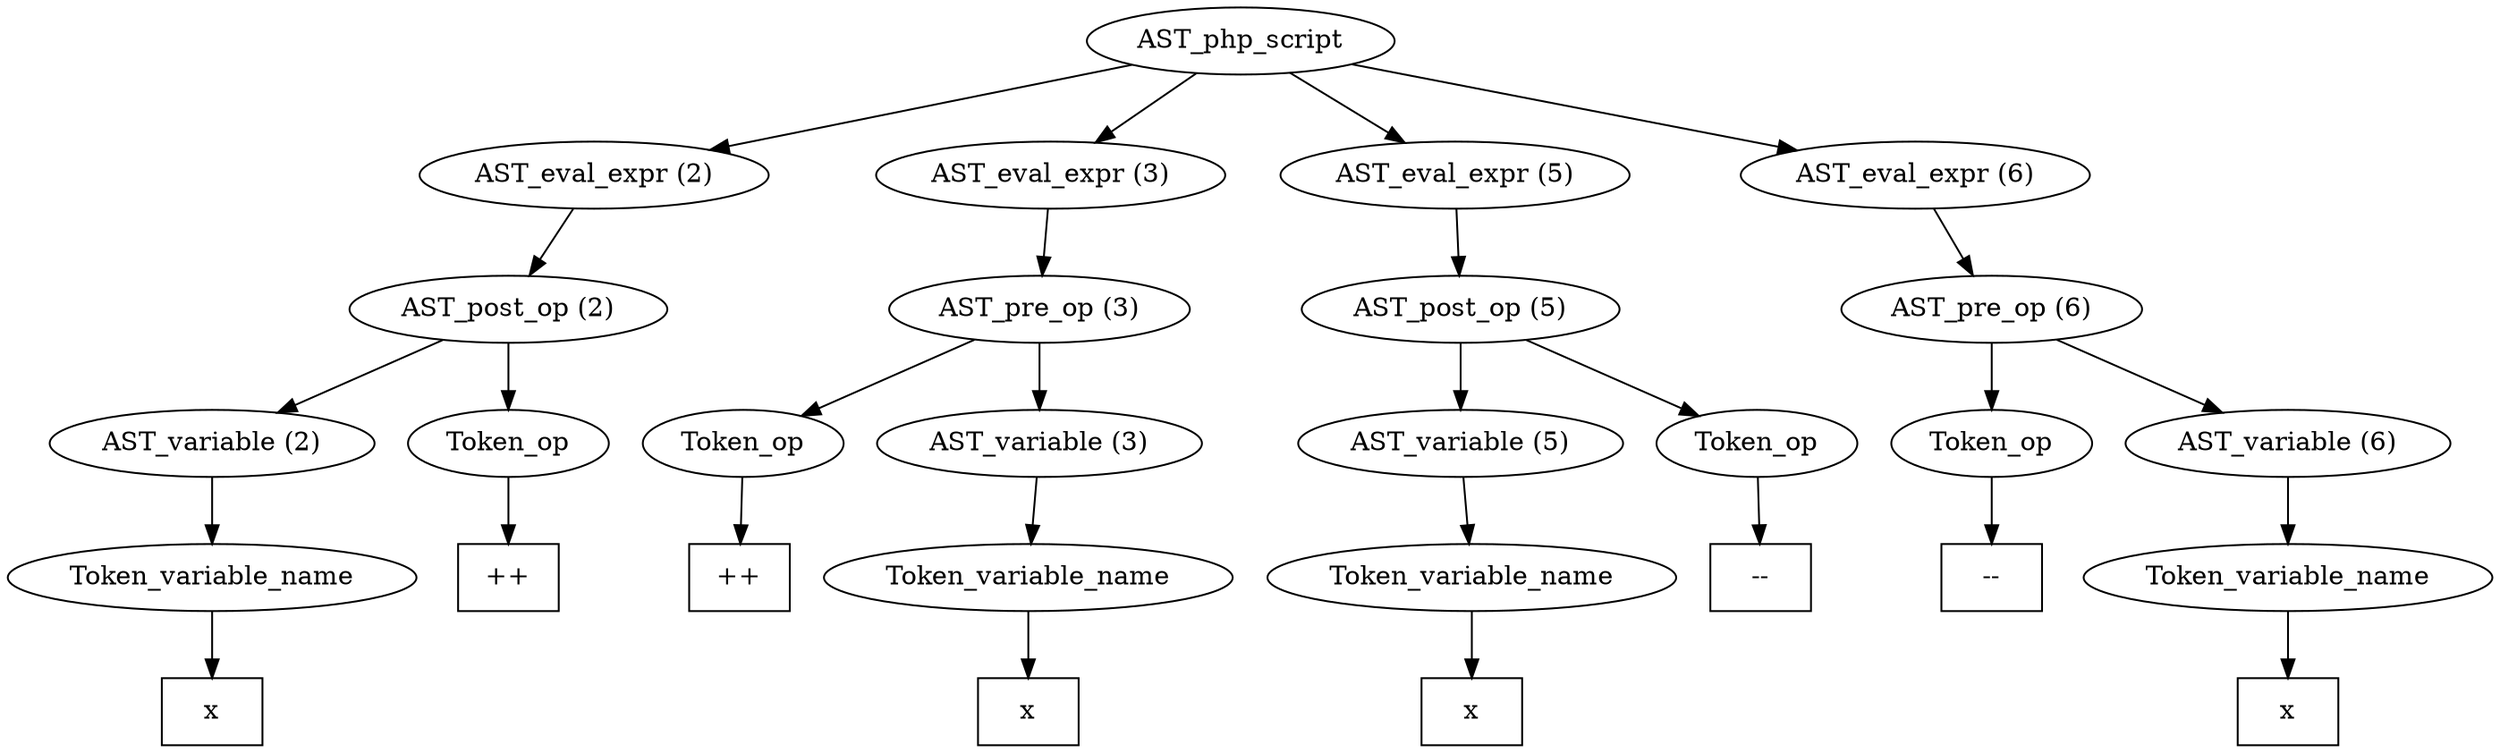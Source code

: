 /*
 * AST in dot format generated by phc -- the PHP compiler
 */

digraph AST {
node_0 [label="AST_php_script"];
node_1 [label="AST_eval_expr (2)"];
node_2 [label="AST_post_op (2)"];
node_3 [label="AST_variable (2)"];
node_4 [label="Token_variable_name"];
node_5 [label="x", shape=box]
node_4 -> node_5;
node_3 -> node_4;
node_6 [label="Token_op"];
node_7 [label="++", shape=box]
node_6 -> node_7;
node_2 -> node_6;
node_2 -> node_3;
node_1 -> node_2;
node_8 [label="AST_eval_expr (3)"];
node_9 [label="AST_pre_op (3)"];
node_10 [label="Token_op"];
node_11 [label="++", shape=box]
node_10 -> node_11;
node_12 [label="AST_variable (3)"];
node_13 [label="Token_variable_name"];
node_14 [label="x", shape=box]
node_13 -> node_14;
node_12 -> node_13;
node_9 -> node_12;
node_9 -> node_10;
node_8 -> node_9;
node_15 [label="AST_eval_expr (5)"];
node_16 [label="AST_post_op (5)"];
node_17 [label="AST_variable (5)"];
node_18 [label="Token_variable_name"];
node_19 [label="x", shape=box]
node_18 -> node_19;
node_17 -> node_18;
node_20 [label="Token_op"];
node_21 [label="--", shape=box]
node_20 -> node_21;
node_16 -> node_20;
node_16 -> node_17;
node_15 -> node_16;
node_22 [label="AST_eval_expr (6)"];
node_23 [label="AST_pre_op (6)"];
node_24 [label="Token_op"];
node_25 [label="--", shape=box]
node_24 -> node_25;
node_26 [label="AST_variable (6)"];
node_27 [label="Token_variable_name"];
node_28 [label="x", shape=box]
node_27 -> node_28;
node_26 -> node_27;
node_23 -> node_26;
node_23 -> node_24;
node_22 -> node_23;
node_0 -> node_22;
node_0 -> node_15;
node_0 -> node_8;
node_0 -> node_1;
}
